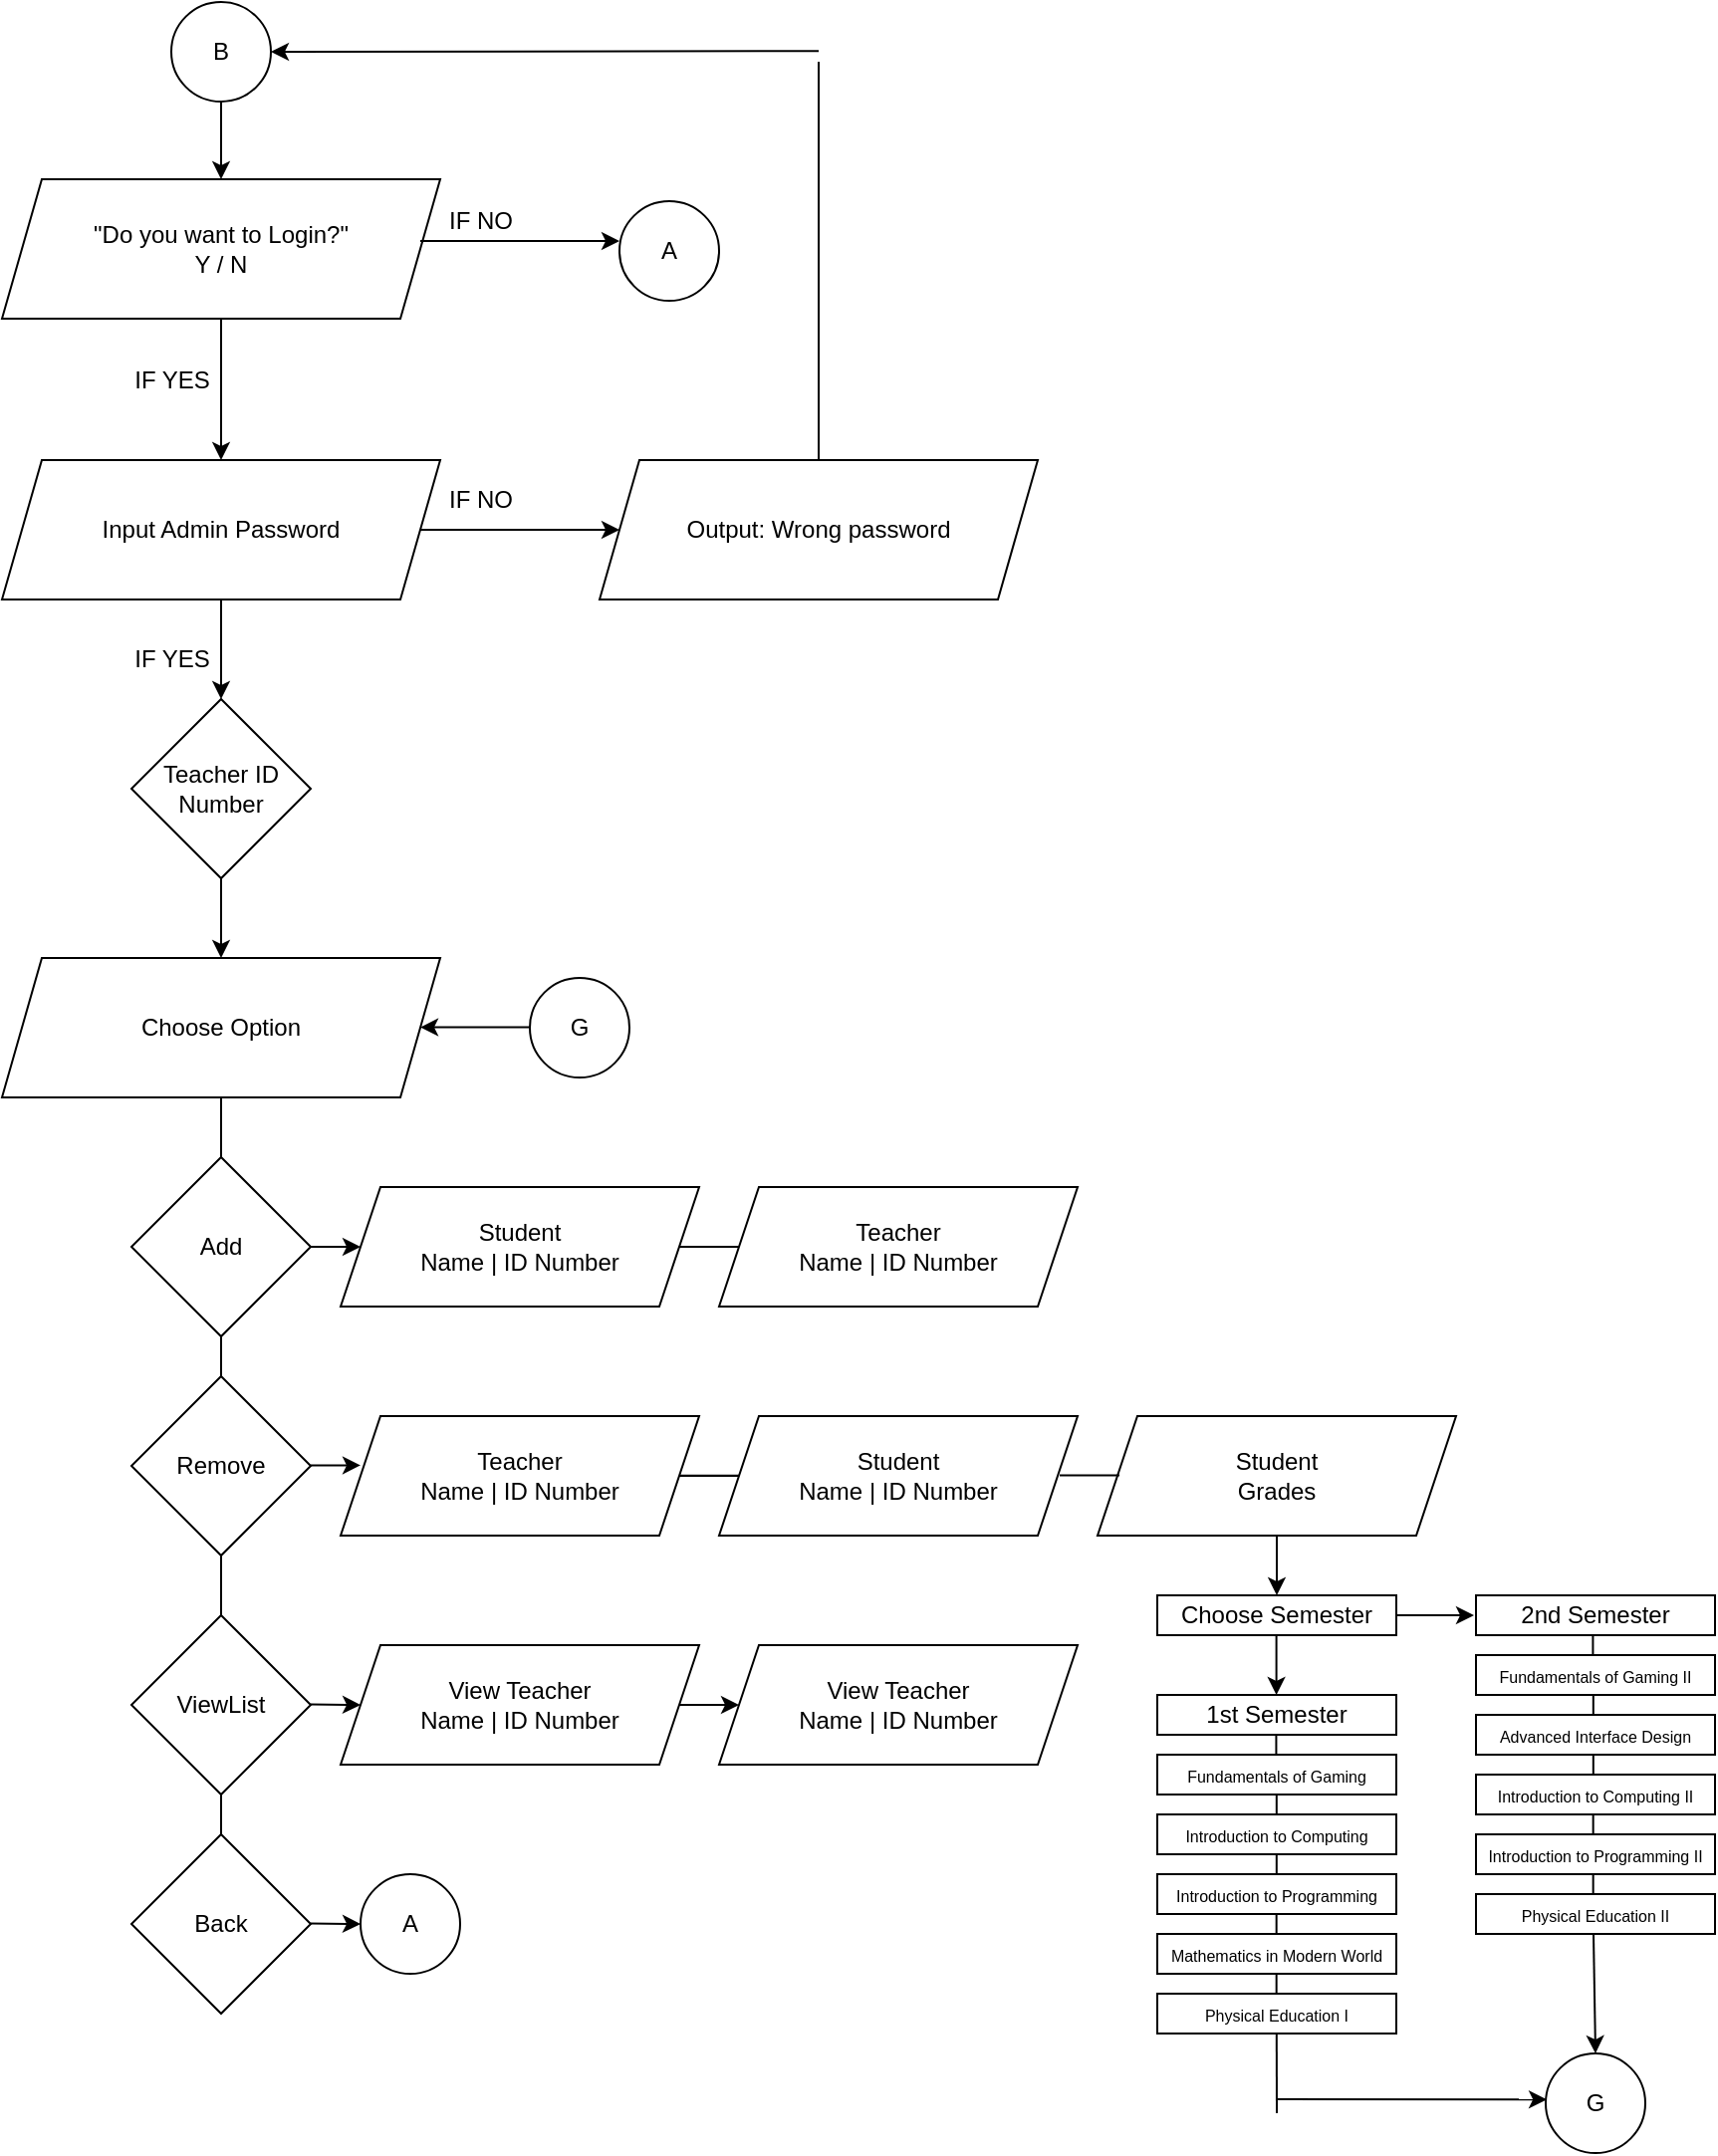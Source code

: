 <mxfile version="15.8.6" type="google"><diagram id="qL7K4Dk_-GCBfFRWOnxf" name="Page-1"><mxGraphModel dx="1363" dy="698" grid="1" gridSize="10" guides="1" tooltips="1" connect="1" arrows="1" fold="1" page="1" pageScale="1" pageWidth="850" pageHeight="1100" math="0" shadow="0"><root><mxCell id="0"/><mxCell id="1" parent="0"/><mxCell id="ZdIH994dl5Et3A3wJpF_-11" style="edgeStyle=orthogonalEdgeStyle;rounded=0;orthogonalLoop=1;jettySize=auto;html=1;entryX=0.5;entryY=0;entryDx=0;entryDy=0;" edge="1" parent="1" source="ZdIH994dl5Et3A3wJpF_-1" target="ZdIH994dl5Et3A3wJpF_-7"><mxGeometry relative="1" as="geometry"/></mxCell><mxCell id="ZdIH994dl5Et3A3wJpF_-1" value="B" style="ellipse;whiteSpace=wrap;html=1;aspect=fixed;container=1;" vertex="1" parent="1"><mxGeometry x="135" y="10" width="50" height="50" as="geometry"><mxRectangle x="245" y="10" width="40" height="20" as="alternateBounds"/></mxGeometry></mxCell><mxCell id="ZdIH994dl5Et3A3wJpF_-12" style="edgeStyle=orthogonalEdgeStyle;rounded=0;orthogonalLoop=1;jettySize=auto;html=1;entryX=0.5;entryY=0;entryDx=0;entryDy=0;" edge="1" parent="1" source="ZdIH994dl5Et3A3wJpF_-2" target="ZdIH994dl5Et3A3wJpF_-3"><mxGeometry relative="1" as="geometry"/></mxCell><mxCell id="ZdIH994dl5Et3A3wJpF_-14" style="edgeStyle=orthogonalEdgeStyle;rounded=0;orthogonalLoop=1;jettySize=auto;html=1;" edge="1" parent="1" source="ZdIH994dl5Et3A3wJpF_-2" target="ZdIH994dl5Et3A3wJpF_-13"><mxGeometry relative="1" as="geometry"/></mxCell><mxCell id="ZdIH994dl5Et3A3wJpF_-2" value="Input Admin Password" style="shape=parallelogram;perimeter=parallelogramPerimeter;whiteSpace=wrap;html=1;fixedSize=1;" vertex="1" parent="1"><mxGeometry x="50" y="240" width="220" height="70" as="geometry"/></mxCell><mxCell id="ZdIH994dl5Et3A3wJpF_-21" style="edgeStyle=orthogonalEdgeStyle;rounded=0;orthogonalLoop=1;jettySize=auto;html=1;endArrow=classic;endFill=1;" edge="1" parent="1" source="ZdIH994dl5Et3A3wJpF_-3"><mxGeometry relative="1" as="geometry"><mxPoint x="160" y="490" as="targetPoint"/></mxGeometry></mxCell><mxCell id="ZdIH994dl5Et3A3wJpF_-3" value="Teacher ID&lt;br&gt;Number" style="rhombus;whiteSpace=wrap;html=1;" vertex="1" parent="1"><mxGeometry x="115" y="360" width="90" height="90" as="geometry"/></mxCell><mxCell id="ZdIH994dl5Et3A3wJpF_-8" style="edgeStyle=orthogonalEdgeStyle;rounded=0;orthogonalLoop=1;jettySize=auto;html=1;" edge="1" parent="1" source="ZdIH994dl5Et3A3wJpF_-7"><mxGeometry relative="1" as="geometry"><mxPoint x="160" y="240.0" as="targetPoint"/></mxGeometry></mxCell><mxCell id="ZdIH994dl5Et3A3wJpF_-7" value="&quot;Do you want to Login?&quot;&lt;br&gt;Y / N" style="shape=parallelogram;perimeter=parallelogramPerimeter;whiteSpace=wrap;html=1;fixedSize=1;" vertex="1" parent="1"><mxGeometry x="50" y="99" width="220" height="70" as="geometry"/></mxCell><mxCell id="ZdIH994dl5Et3A3wJpF_-10" value="A" style="ellipse;whiteSpace=wrap;html=1;aspect=fixed;" vertex="1" parent="1"><mxGeometry x="360" y="110" width="50" height="50" as="geometry"/></mxCell><mxCell id="ZdIH994dl5Et3A3wJpF_-15" style="edgeStyle=orthogonalEdgeStyle;rounded=0;orthogonalLoop=1;jettySize=auto;html=1;endArrow=none;endFill=0;" edge="1" parent="1" source="ZdIH994dl5Et3A3wJpF_-13"><mxGeometry relative="1" as="geometry"><mxPoint x="460" y="40" as="targetPoint"/></mxGeometry></mxCell><mxCell id="ZdIH994dl5Et3A3wJpF_-13" value="Output: Wrong password" style="shape=parallelogram;perimeter=parallelogramPerimeter;whiteSpace=wrap;html=1;fixedSize=1;" vertex="1" parent="1"><mxGeometry x="350" y="240" width="220" height="70" as="geometry"/></mxCell><mxCell id="ZdIH994dl5Et3A3wJpF_-18" value="" style="endArrow=classic;html=1;rounded=0;entryX=1;entryY=0.5;entryDx=0;entryDy=0;" edge="1" parent="1" target="ZdIH994dl5Et3A3wJpF_-1"><mxGeometry width="50" height="50" relative="1" as="geometry"><mxPoint x="460" y="34.58" as="sourcePoint"/><mxPoint x="290" y="34.58" as="targetPoint"/></mxGeometry></mxCell><mxCell id="ZdIH994dl5Et3A3wJpF_-28" style="edgeStyle=orthogonalEdgeStyle;rounded=0;orthogonalLoop=1;jettySize=auto;html=1;endArrow=none;endFill=0;" edge="1" parent="1" source="ZdIH994dl5Et3A3wJpF_-19" target="ZdIH994dl5Et3A3wJpF_-22"><mxGeometry relative="1" as="geometry"/></mxCell><mxCell id="ZdIH994dl5Et3A3wJpF_-35" value="" style="edgeStyle=orthogonalEdgeStyle;rounded=0;orthogonalLoop=1;jettySize=auto;html=1;endArrow=none;endFill=0;" edge="1" parent="1" source="ZdIH994dl5Et3A3wJpF_-19" target="ZdIH994dl5Et3A3wJpF_-23"><mxGeometry relative="1" as="geometry"/></mxCell><mxCell id="ZdIH994dl5Et3A3wJpF_-41" style="edgeStyle=orthogonalEdgeStyle;rounded=0;orthogonalLoop=1;jettySize=auto;html=1;endArrow=classic;endFill=1;" edge="1" parent="1" source="ZdIH994dl5Et3A3wJpF_-19"><mxGeometry relative="1" as="geometry"><mxPoint x="230.0" y="635.0" as="targetPoint"/></mxGeometry></mxCell><mxCell id="ZdIH994dl5Et3A3wJpF_-19" value="Add" style="rhombus;whiteSpace=wrap;html=1;" vertex="1" parent="1"><mxGeometry x="115" y="590" width="90" height="90" as="geometry"/></mxCell><mxCell id="ZdIH994dl5Et3A3wJpF_-29" style="edgeStyle=orthogonalEdgeStyle;rounded=0;orthogonalLoop=1;jettySize=auto;html=1;endArrow=none;endFill=0;" edge="1" parent="1" source="ZdIH994dl5Et3A3wJpF_-22" target="ZdIH994dl5Et3A3wJpF_-25"><mxGeometry relative="1" as="geometry"/></mxCell><mxCell id="ZdIH994dl5Et3A3wJpF_-22" value="Remove" style="rhombus;whiteSpace=wrap;html=1;" vertex="1" parent="1"><mxGeometry x="115" y="700" width="90" height="90" as="geometry"/></mxCell><mxCell id="ZdIH994dl5Et3A3wJpF_-24" style="edgeStyle=orthogonalEdgeStyle;rounded=0;orthogonalLoop=1;jettySize=auto;html=1;endArrow=none;endFill=0;" edge="1" parent="1" source="ZdIH994dl5Et3A3wJpF_-23"><mxGeometry relative="1" as="geometry"><mxPoint x="160" y="590" as="targetPoint"/></mxGeometry></mxCell><mxCell id="ZdIH994dl5Et3A3wJpF_-23" value="Choose Option" style="shape=parallelogram;perimeter=parallelogramPerimeter;whiteSpace=wrap;html=1;fixedSize=1;" vertex="1" parent="1"><mxGeometry x="50" y="490" width="220" height="70" as="geometry"/></mxCell><mxCell id="ZdIH994dl5Et3A3wJpF_-30" style="edgeStyle=orthogonalEdgeStyle;rounded=0;orthogonalLoop=1;jettySize=auto;html=1;endArrow=none;endFill=0;" edge="1" parent="1" source="ZdIH994dl5Et3A3wJpF_-25" target="ZdIH994dl5Et3A3wJpF_-26"><mxGeometry relative="1" as="geometry"/></mxCell><mxCell id="ZdIH994dl5Et3A3wJpF_-25" value="ViewList" style="rhombus;whiteSpace=wrap;html=1;" vertex="1" parent="1"><mxGeometry x="115" y="820" width="90" height="90" as="geometry"/></mxCell><mxCell id="ZdIH994dl5Et3A3wJpF_-26" value="Back" style="rhombus;whiteSpace=wrap;html=1;" vertex="1" parent="1"><mxGeometry x="115" y="930" width="90" height="90" as="geometry"/></mxCell><mxCell id="ZdIH994dl5Et3A3wJpF_-32" value="IF NO" style="text;html=1;align=center;verticalAlign=middle;resizable=0;points=[];autosize=1;strokeColor=none;fillColor=none;" vertex="1" parent="1"><mxGeometry x="265" y="110" width="50" height="20" as="geometry"/></mxCell><mxCell id="ZdIH994dl5Et3A3wJpF_-33" value="IF YES" style="text;html=1;align=center;verticalAlign=middle;resizable=0;points=[];autosize=1;strokeColor=none;fillColor=none;" vertex="1" parent="1"><mxGeometry x="110" y="190" width="50" height="20" as="geometry"/></mxCell><mxCell id="ZdIH994dl5Et3A3wJpF_-34" value="IF NO" style="text;html=1;align=center;verticalAlign=middle;resizable=0;points=[];autosize=1;strokeColor=none;fillColor=none;" vertex="1" parent="1"><mxGeometry x="265" y="250" width="50" height="20" as="geometry"/></mxCell><mxCell id="ZdIH994dl5Et3A3wJpF_-37" value="Student&lt;br&gt;Name | ID Number" style="shape=parallelogram;perimeter=parallelogramPerimeter;whiteSpace=wrap;html=1;fixedSize=1;" vertex="1" parent="1"><mxGeometry x="220" y="605" width="180" height="60" as="geometry"/></mxCell><mxCell id="ZdIH994dl5Et3A3wJpF_-49" value="IF YES" style="text;html=1;align=center;verticalAlign=middle;resizable=0;points=[];autosize=1;strokeColor=none;fillColor=none;" vertex="1" parent="1"><mxGeometry x="110" y="330" width="50" height="20" as="geometry"/></mxCell><mxCell id="ZdIH994dl5Et3A3wJpF_-50" value="Teacher&lt;br&gt;Name | ID Number" style="shape=parallelogram;perimeter=parallelogramPerimeter;whiteSpace=wrap;html=1;fixedSize=1;" vertex="1" parent="1"><mxGeometry x="410" y="605" width="180" height="60" as="geometry"/></mxCell><mxCell id="ZdIH994dl5Et3A3wJpF_-52" value="Student&lt;br&gt;Name | ID Number" style="shape=parallelogram;perimeter=parallelogramPerimeter;whiteSpace=wrap;html=1;fixedSize=1;" vertex="1" parent="1"><mxGeometry x="410" y="720" width="180" height="60" as="geometry"/></mxCell><mxCell id="ZdIH994dl5Et3A3wJpF_-112" value="" style="edgeStyle=orthogonalEdgeStyle;rounded=0;orthogonalLoop=1;jettySize=auto;html=1;fontSize=8;endArrow=none;endFill=0;" edge="1" parent="1" source="ZdIH994dl5Et3A3wJpF_-53" target="ZdIH994dl5Et3A3wJpF_-52"><mxGeometry relative="1" as="geometry"/></mxCell><mxCell id="ZdIH994dl5Et3A3wJpF_-53" value="Teacher&lt;br&gt;Name | ID Number" style="shape=parallelogram;perimeter=parallelogramPerimeter;whiteSpace=wrap;html=1;fixedSize=1;" vertex="1" parent="1"><mxGeometry x="220" y="720" width="180" height="60" as="geometry"/></mxCell><mxCell id="ZdIH994dl5Et3A3wJpF_-56" value="" style="endArrow=none;html=1;rounded=0;exitX=1;exitY=0.5;exitDx=0;exitDy=0;" edge="1" parent="1" source="ZdIH994dl5Et3A3wJpF_-37" target="ZdIH994dl5Et3A3wJpF_-50"><mxGeometry width="50" height="50" relative="1" as="geometry"><mxPoint x="390" y="640" as="sourcePoint"/><mxPoint x="440" y="590" as="targetPoint"/></mxGeometry></mxCell><mxCell id="ZdIH994dl5Et3A3wJpF_-57" style="edgeStyle=orthogonalEdgeStyle;rounded=0;orthogonalLoop=1;jettySize=auto;html=1;endArrow=classic;endFill=1;" edge="1" parent="1"><mxGeometry relative="1" as="geometry"><mxPoint x="204.971" y="744.739" as="sourcePoint"/><mxPoint x="230.0" y="744.71" as="targetPoint"/></mxGeometry></mxCell><mxCell id="ZdIH994dl5Et3A3wJpF_-58" value="" style="endArrow=none;html=1;rounded=0;exitX=1;exitY=0.5;exitDx=0;exitDy=0;" edge="1" parent="1"><mxGeometry width="50" height="50" relative="1" as="geometry"><mxPoint x="390" y="749.9" as="sourcePoint"/><mxPoint x="420" y="749.9" as="targetPoint"/></mxGeometry></mxCell><mxCell id="ZdIH994dl5Et3A3wJpF_-63" style="edgeStyle=orthogonalEdgeStyle;rounded=0;orthogonalLoop=1;jettySize=auto;html=1;endArrow=classic;endFill=1;" edge="1" parent="1"><mxGeometry relative="1" as="geometry"><mxPoint x="690" y="810" as="targetPoint"/><mxPoint x="679" y="780" as="sourcePoint"/></mxGeometry></mxCell><mxCell id="ZdIH994dl5Et3A3wJpF_-61" value="Student &lt;br&gt;Grades" style="shape=parallelogram;perimeter=parallelogramPerimeter;whiteSpace=wrap;html=1;fixedSize=1;" vertex="1" parent="1"><mxGeometry x="600" y="720" width="180" height="60" as="geometry"/></mxCell><mxCell id="ZdIH994dl5Et3A3wJpF_-71" style="edgeStyle=orthogonalEdgeStyle;rounded=0;orthogonalLoop=1;jettySize=auto;html=1;endArrow=classic;endFill=1;entryX=0;entryY=0.5;entryDx=0;entryDy=0;" edge="1" parent="1" source="ZdIH994dl5Et3A3wJpF_-62"><mxGeometry relative="1" as="geometry"><mxPoint x="789" y="820" as="targetPoint"/></mxGeometry></mxCell><mxCell id="ZdIH994dl5Et3A3wJpF_-62" value="Choose Semester" style="rounded=0;whiteSpace=wrap;html=1;" vertex="1" parent="1"><mxGeometry x="630" y="810" width="120" height="20" as="geometry"/></mxCell><mxCell id="ZdIH994dl5Et3A3wJpF_-64" value="1st Semester" style="rounded=0;whiteSpace=wrap;html=1;" vertex="1" parent="1"><mxGeometry x="630" y="860" width="120" height="20" as="geometry"/></mxCell><mxCell id="ZdIH994dl5Et3A3wJpF_-65" value="2nd Semester" style="rounded=0;whiteSpace=wrap;html=1;" vertex="1" parent="1"><mxGeometry x="790" y="810" width="120" height="20" as="geometry"/></mxCell><mxCell id="ZdIH994dl5Et3A3wJpF_-76" value="" style="endArrow=classic;html=1;rounded=0;" edge="1" parent="1"><mxGeometry width="50" height="50" relative="1" as="geometry"><mxPoint x="689.8" y="830" as="sourcePoint"/><mxPoint x="689.8" y="860" as="targetPoint"/></mxGeometry></mxCell><mxCell id="ZdIH994dl5Et3A3wJpF_-80" value="" style="endArrow=none;html=1;rounded=0;" edge="1" parent="1"><mxGeometry width="50" height="50" relative="1" as="geometry"><mxPoint x="689.71" y="880" as="sourcePoint"/><mxPoint x="689.71" y="890" as="targetPoint"/></mxGeometry></mxCell><mxCell id="ZdIH994dl5Et3A3wJpF_-81" value="&lt;font style=&quot;font-size: 8px&quot;&gt;Fundamentals of Gaming&lt;/font&gt;" style="rounded=0;whiteSpace=wrap;html=1;" vertex="1" parent="1"><mxGeometry x="630" y="890" width="120" height="20" as="geometry"/></mxCell><mxCell id="ZdIH994dl5Et3A3wJpF_-82" value="" style="endArrow=none;html=1;rounded=0;" edge="1" parent="1"><mxGeometry width="50" height="50" relative="1" as="geometry"><mxPoint x="689.9" y="910" as="sourcePoint"/><mxPoint x="689.9" y="920" as="targetPoint"/></mxGeometry></mxCell><mxCell id="ZdIH994dl5Et3A3wJpF_-84" value="" style="endArrow=none;html=1;rounded=0;" edge="1" parent="1"><mxGeometry width="50" height="50" relative="1" as="geometry"><mxPoint x="689.9" y="940" as="sourcePoint"/><mxPoint x="689.9" y="950" as="targetPoint"/></mxGeometry></mxCell><mxCell id="ZdIH994dl5Et3A3wJpF_-85" value="&lt;font style=&quot;font-size: 8px&quot;&gt;Mathematics in Modern World&lt;/font&gt;" style="rounded=0;whiteSpace=wrap;html=1;" vertex="1" parent="1"><mxGeometry x="630" y="980" width="120" height="20" as="geometry"/></mxCell><mxCell id="ZdIH994dl5Et3A3wJpF_-86" value="&lt;font style=&quot;font-size: 8px&quot;&gt;Introduction to Computing&lt;/font&gt;" style="rounded=0;whiteSpace=wrap;html=1;" vertex="1" parent="1"><mxGeometry x="630" y="920" width="120" height="20" as="geometry"/></mxCell><mxCell id="ZdIH994dl5Et3A3wJpF_-87" value="&lt;font style=&quot;font-size: 8px&quot;&gt;Introduction to Programming&lt;/font&gt;" style="rounded=0;whiteSpace=wrap;html=1;" vertex="1" parent="1"><mxGeometry x="630" y="950" width="120" height="20" as="geometry"/></mxCell><mxCell id="ZdIH994dl5Et3A3wJpF_-89" value="" style="endArrow=none;html=1;rounded=0;" edge="1" parent="1"><mxGeometry width="50" height="50" relative="1" as="geometry"><mxPoint x="689.83" y="970" as="sourcePoint"/><mxPoint x="689.83" y="980" as="targetPoint"/></mxGeometry></mxCell><mxCell id="ZdIH994dl5Et3A3wJpF_-91" value="" style="endArrow=none;html=1;rounded=0;" edge="1" parent="1"><mxGeometry width="50" height="50" relative="1" as="geometry"><mxPoint x="689.83" y="1000" as="sourcePoint"/><mxPoint x="689.83" y="1010" as="targetPoint"/></mxGeometry></mxCell><mxCell id="ZdIH994dl5Et3A3wJpF_-92" value="&lt;font style=&quot;font-size: 8px&quot;&gt;Physical Education I&lt;/font&gt;" style="rounded=0;whiteSpace=wrap;html=1;" vertex="1" parent="1"><mxGeometry x="630" y="1010" width="120" height="20" as="geometry"/></mxCell><mxCell id="ZdIH994dl5Et3A3wJpF_-93" value="" style="endArrow=none;html=1;rounded=0;" edge="1" parent="1"><mxGeometry width="50" height="50" relative="1" as="geometry"><mxPoint x="848.71" y="830" as="sourcePoint"/><mxPoint x="848.71" y="840" as="targetPoint"/></mxGeometry></mxCell><mxCell id="ZdIH994dl5Et3A3wJpF_-94" value="&lt;font style=&quot;font-size: 8px&quot;&gt;Fundamentals of Gaming II&lt;/font&gt;" style="rounded=0;whiteSpace=wrap;html=1;" vertex="1" parent="1"><mxGeometry x="790" y="840" width="120" height="20" as="geometry"/></mxCell><mxCell id="ZdIH994dl5Et3A3wJpF_-95" value="" style="endArrow=none;html=1;rounded=0;" edge="1" parent="1"><mxGeometry width="50" height="50" relative="1" as="geometry"><mxPoint x="848.9" y="860" as="sourcePoint"/><mxPoint x="848.9" y="870" as="targetPoint"/></mxGeometry></mxCell><mxCell id="ZdIH994dl5Et3A3wJpF_-96" value="" style="endArrow=none;html=1;rounded=0;" edge="1" parent="1"><mxGeometry width="50" height="50" relative="1" as="geometry"><mxPoint x="848.9" y="890" as="sourcePoint"/><mxPoint x="848.9" y="900" as="targetPoint"/></mxGeometry></mxCell><mxCell id="ZdIH994dl5Et3A3wJpF_-97" value="&lt;font style=&quot;font-size: 8px&quot;&gt;Introduction to Programming II&lt;/font&gt;" style="rounded=0;whiteSpace=wrap;html=1;" vertex="1" parent="1"><mxGeometry x="790" y="930" width="120" height="20" as="geometry"/></mxCell><mxCell id="ZdIH994dl5Et3A3wJpF_-98" value="&lt;font style=&quot;font-size: 8px&quot;&gt;Advanced Interface Design&lt;/font&gt;" style="rounded=0;whiteSpace=wrap;html=1;" vertex="1" parent="1"><mxGeometry x="790" y="870" width="120" height="20" as="geometry"/></mxCell><mxCell id="ZdIH994dl5Et3A3wJpF_-99" value="&lt;font style=&quot;font-size: 8px&quot;&gt;Introduction to Computing II&lt;/font&gt;" style="rounded=0;whiteSpace=wrap;html=1;" vertex="1" parent="1"><mxGeometry x="790" y="900" width="120" height="20" as="geometry"/></mxCell><mxCell id="ZdIH994dl5Et3A3wJpF_-100" value="" style="endArrow=none;html=1;rounded=0;" edge="1" parent="1"><mxGeometry width="50" height="50" relative="1" as="geometry"><mxPoint x="848.83" y="920" as="sourcePoint"/><mxPoint x="848.83" y="930" as="targetPoint"/></mxGeometry></mxCell><mxCell id="ZdIH994dl5Et3A3wJpF_-101" value="" style="endArrow=none;html=1;rounded=0;" edge="1" parent="1"><mxGeometry width="50" height="50" relative="1" as="geometry"><mxPoint x="848.83" y="950" as="sourcePoint"/><mxPoint x="848.83" y="960" as="targetPoint"/></mxGeometry></mxCell><mxCell id="ZdIH994dl5Et3A3wJpF_-102" value="&lt;font style=&quot;font-size: 8px&quot;&gt;Physical Education II&lt;/font&gt;" style="rounded=0;whiteSpace=wrap;html=1;" vertex="1" parent="1"><mxGeometry x="790" y="960" width="120" height="20" as="geometry"/></mxCell><mxCell id="ZdIH994dl5Et3A3wJpF_-109" value="" style="endArrow=classic;html=1;rounded=0;fontSize=8;entryX=0.011;entryY=0.463;entryDx=0;entryDy=0;entryPerimeter=0;" edge="1" parent="1"><mxGeometry width="50" height="50" relative="1" as="geometry"><mxPoint x="690" y="1063" as="sourcePoint"/><mxPoint x="825.55" y="1063.15" as="targetPoint"/></mxGeometry></mxCell><mxCell id="ZdIH994dl5Et3A3wJpF_-110" value="" style="endArrow=classic;html=1;rounded=0;fontSize=8;entryX=0.5;entryY=0;entryDx=0;entryDy=0;" edge="1" parent="1"><mxGeometry width="50" height="50" relative="1" as="geometry"><mxPoint x="849" y="980" as="sourcePoint"/><mxPoint x="850" y="1040" as="targetPoint"/></mxGeometry></mxCell><mxCell id="ZdIH994dl5Et3A3wJpF_-113" value="" style="endArrow=none;html=1;rounded=0;exitX=1;exitY=0.5;exitDx=0;exitDy=0;" edge="1" parent="1"><mxGeometry width="50" height="50" relative="1" as="geometry"><mxPoint x="581" y="749.8" as="sourcePoint"/><mxPoint x="611" y="749.8" as="targetPoint"/></mxGeometry></mxCell><mxCell id="ZdIH994dl5Et3A3wJpF_-114" value="" style="endArrow=classic;html=1;rounded=0;fontSize=8;" edge="1" parent="1"><mxGeometry width="50" height="50" relative="1" as="geometry"><mxPoint x="315" y="524.76" as="sourcePoint"/><mxPoint x="260" y="524.76" as="targetPoint"/></mxGeometry></mxCell><mxCell id="ZdIH994dl5Et3A3wJpF_-115" value="G" style="ellipse;whiteSpace=wrap;html=1;aspect=fixed;" vertex="1" parent="1"><mxGeometry x="315" y="500" width="50" height="50" as="geometry"/></mxCell><mxCell id="ZdIH994dl5Et3A3wJpF_-117" value="" style="endArrow=classic;html=1;rounded=0;fontSize=8;entryX=0;entryY=0.4;entryDx=0;entryDy=0;entryPerimeter=0;" edge="1" parent="1" target="ZdIH994dl5Et3A3wJpF_-10"><mxGeometry width="50" height="50" relative="1" as="geometry"><mxPoint x="260" y="130" as="sourcePoint"/><mxPoint x="310" y="80" as="targetPoint"/></mxGeometry></mxCell><mxCell id="ZdIH994dl5Et3A3wJpF_-118" value="G" style="ellipse;whiteSpace=wrap;html=1;aspect=fixed;" vertex="1" parent="1"><mxGeometry x="825" y="1040" width="50" height="50" as="geometry"/></mxCell><mxCell id="ZdIH994dl5Et3A3wJpF_-122" value="" style="endArrow=none;html=1;rounded=0;fontSize=8;endSize=9;" edge="1" parent="1"><mxGeometry width="50" height="50" relative="1" as="geometry"><mxPoint x="689.9" y="1030" as="sourcePoint"/><mxPoint x="690" y="1070" as="targetPoint"/></mxGeometry></mxCell><mxCell id="ZdIH994dl5Et3A3wJpF_-126" value="" style="endArrow=classic;html=1;rounded=0;fontSize=8;" edge="1" parent="1"><mxGeometry width="50" height="50" relative="1" as="geometry"><mxPoint x="205" y="864.8" as="sourcePoint"/><mxPoint x="230" y="865" as="targetPoint"/></mxGeometry></mxCell><mxCell id="ZdIH994dl5Et3A3wJpF_-127" value="" style="endArrow=classic;html=1;rounded=0;fontSize=8;" edge="1" parent="1"><mxGeometry width="50" height="50" relative="1" as="geometry"><mxPoint x="205" y="974.8" as="sourcePoint"/><mxPoint x="230" y="975" as="targetPoint"/></mxGeometry></mxCell><mxCell id="ZdIH994dl5Et3A3wJpF_-128" value="View Teacher&lt;br&gt;Name | ID Number" style="shape=parallelogram;perimeter=parallelogramPerimeter;whiteSpace=wrap;html=1;fixedSize=1;" vertex="1" parent="1"><mxGeometry x="220" y="835" width="180" height="60" as="geometry"/></mxCell><mxCell id="ZdIH994dl5Et3A3wJpF_-129" value="View Teacher&lt;br&gt;Name | ID Number" style="shape=parallelogram;perimeter=parallelogramPerimeter;whiteSpace=wrap;html=1;fixedSize=1;" vertex="1" parent="1"><mxGeometry x="410" y="835" width="180" height="60" as="geometry"/></mxCell><mxCell id="ZdIH994dl5Et3A3wJpF_-131" value="" style="endArrow=classic;html=1;rounded=0;fontSize=8;entryX=0;entryY=0.5;entryDx=0;entryDy=0;" edge="1" parent="1" source="ZdIH994dl5Et3A3wJpF_-128" target="ZdIH994dl5Et3A3wJpF_-129"><mxGeometry width="50" height="50" relative="1" as="geometry"><mxPoint x="390" y="870" as="sourcePoint"/><mxPoint x="420" y="875" as="targetPoint"/></mxGeometry></mxCell><mxCell id="ZdIH994dl5Et3A3wJpF_-133" value="A" style="ellipse;whiteSpace=wrap;html=1;aspect=fixed;" vertex="1" parent="1"><mxGeometry x="230" y="950" width="50" height="50" as="geometry"/></mxCell></root></mxGraphModel></diagram></mxfile>